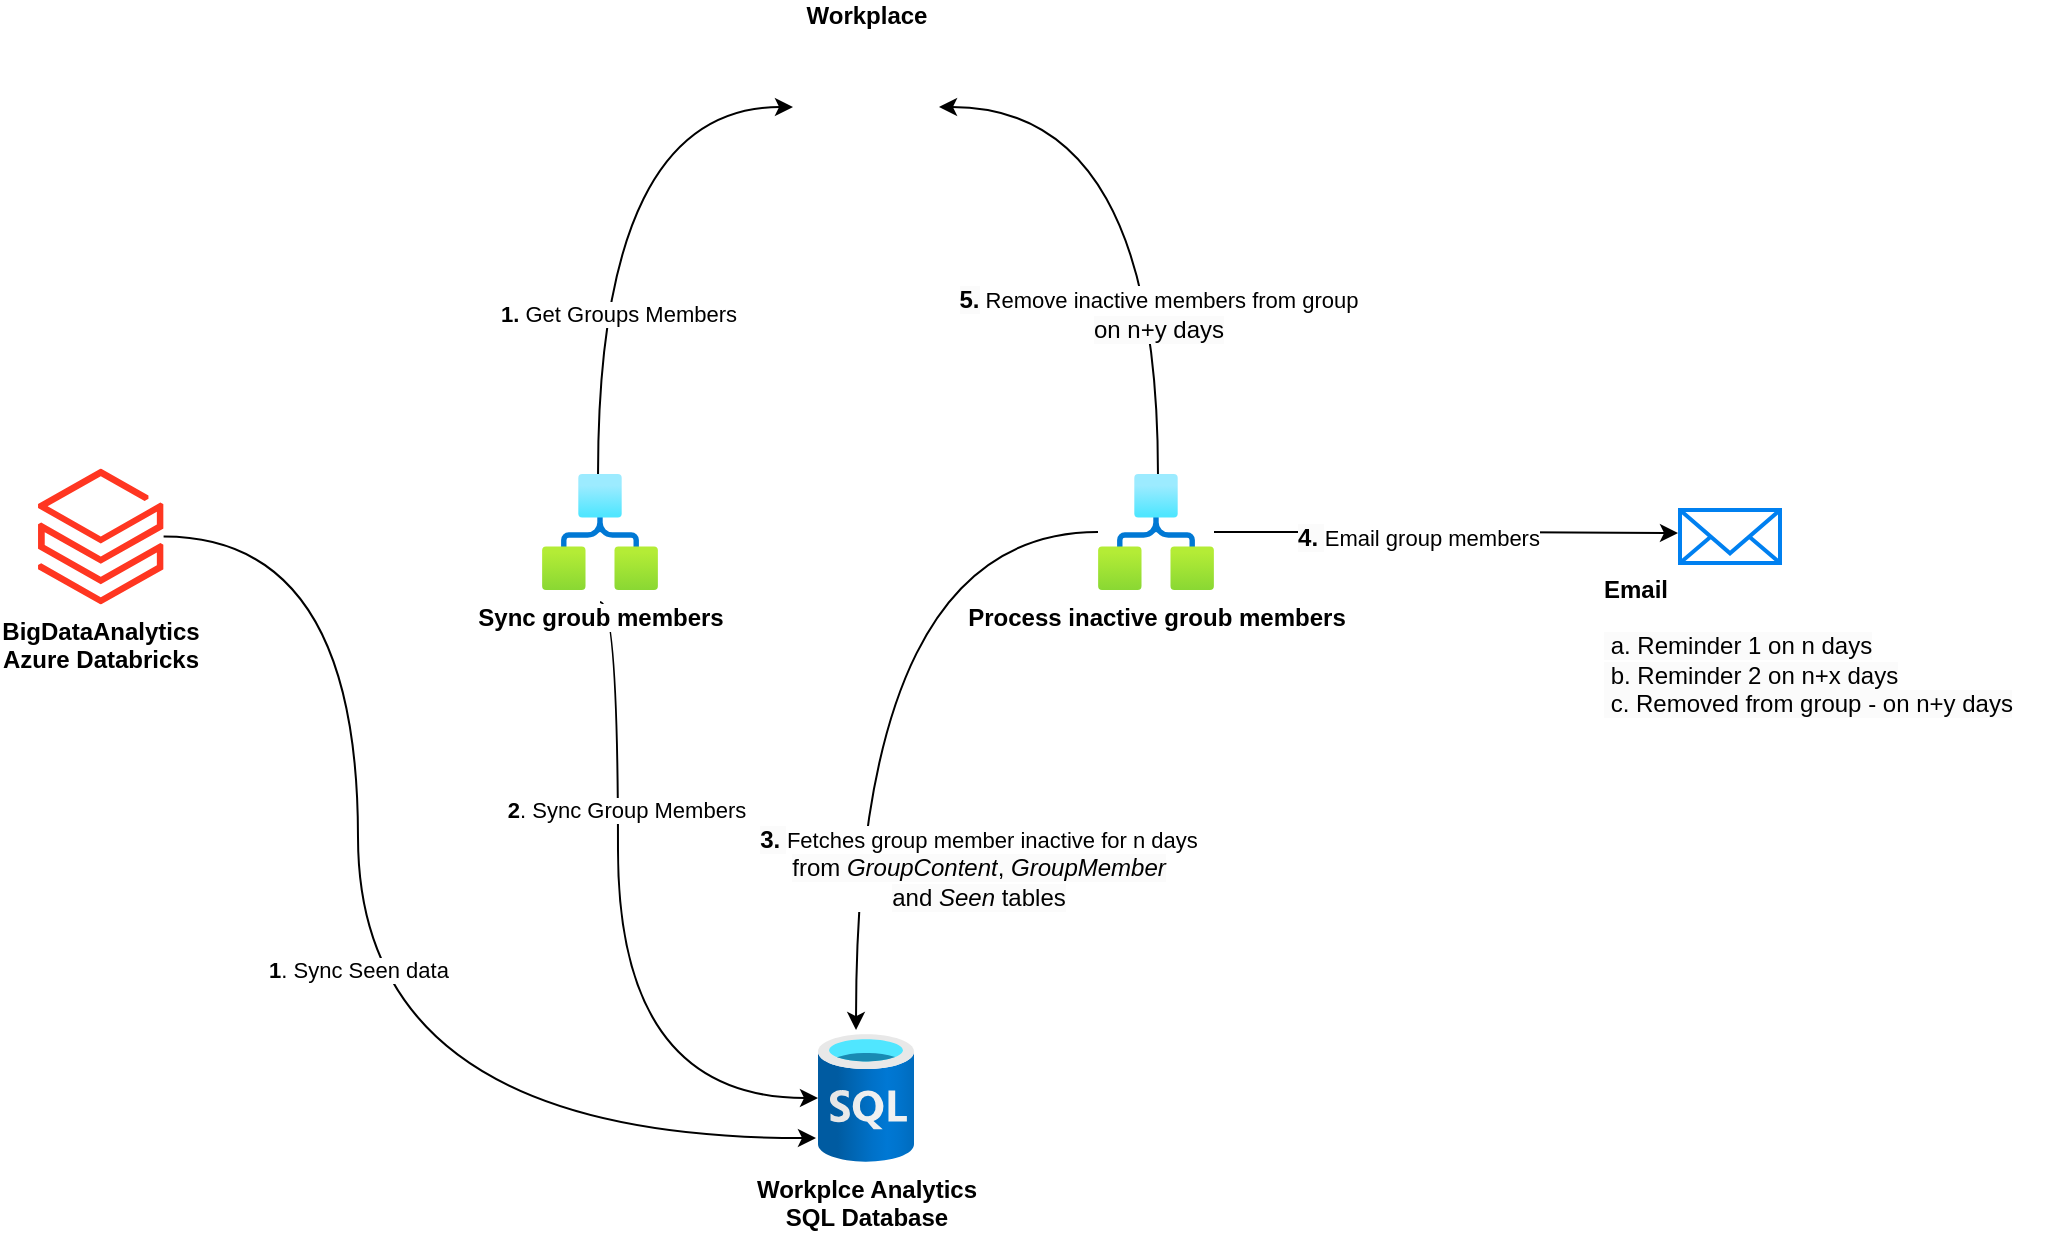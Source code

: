 <mxfile version="21.7.5" type="github">
  <diagram name="Page-1" id="O4I6horIVgjZpuEEm73X">
    <mxGraphModel dx="1730" dy="1578" grid="1" gridSize="10" guides="1" tooltips="1" connect="1" arrows="1" fold="1" page="1" pageScale="1" pageWidth="850" pageHeight="1100" math="0" shadow="0">
      <root>
        <mxCell id="0" />
        <mxCell id="1" parent="0" />
        <mxCell id="4m4jQbIAZqwAoaxDc_Ss-1" value="&lt;b&gt;Workplace&lt;/b&gt;" style="shape=image;html=1;verticalAlign=bottom;verticalLabelPosition=top;labelBackgroundColor=#ffffff;imageAspect=0;aspect=fixed;image=https://cdn1.iconfinder.com/data/icons/social-media-2106/24/social_media_social_media_logo_workplace-128.png;labelPosition=center;align=center;" parent="1" vertex="1">
          <mxGeometry x="37.5" y="-120" width="73" height="73" as="geometry" />
        </mxCell>
        <mxCell id="4m4jQbIAZqwAoaxDc_Ss-2" value="&lt;b&gt;Workplce Analytics&lt;br&gt;SQL Database&lt;br&gt;&lt;/b&gt;" style="aspect=fixed;html=1;points=[];align=center;image;fontSize=12;image=img/lib/azure2/databases/SQL_Database.svg;" parent="1" vertex="1">
          <mxGeometry x="50" y="380" width="48" height="64" as="geometry" />
        </mxCell>
        <mxCell id="4m4jQbIAZqwAoaxDc_Ss-4" style="edgeStyle=orthogonalEdgeStyle;rounded=0;orthogonalLoop=1;jettySize=auto;html=1;entryX=0.396;entryY=-0.031;entryDx=0;entryDy=0;entryPerimeter=0;curved=1;" parent="1" source="4m4jQbIAZqwAoaxDc_Ss-3" target="4m4jQbIAZqwAoaxDc_Ss-2" edge="1">
          <mxGeometry relative="1" as="geometry" />
        </mxCell>
        <mxCell id="-HJDN0PHnJaeZ9SQUdy2-9" value="&lt;b style=&quot;border-color: var(--border-color); font-size: 12px; text-align: left; background-color: rgb(251, 251, 251);&quot;&gt;3.&amp;nbsp;&lt;/b&gt;Fetches group member inactive for n days&lt;br style=&quot;border-color: var(--border-color); font-size: 12px; text-align: left; background-color: rgb(251, 251, 251);&quot;&gt;&lt;span style=&quot;font-size: 12px; text-align: left; background-color: rgb(251, 251, 251);&quot;&gt;from&amp;nbsp;&lt;/span&gt;&lt;i style=&quot;border-color: var(--border-color); font-size: 12px; text-align: left; background-color: rgb(251, 251, 251);&quot;&gt;GroupContent&lt;/i&gt;&lt;span style=&quot;font-size: 12px; text-align: left; background-color: rgb(251, 251, 251);&quot;&gt;,&amp;nbsp;&lt;/span&gt;&lt;i style=&quot;border-color: var(--border-color); font-size: 12px; text-align: left; background-color: rgb(251, 251, 251);&quot;&gt;GroupMember&lt;br style=&quot;border-color: var(--border-color);&quot;&gt;&lt;/i&gt;&lt;span style=&quot;font-size: 12px; text-align: left; background-color: rgb(251, 251, 251);&quot;&gt;and&amp;nbsp;&lt;/span&gt;&lt;i style=&quot;border-color: var(--border-color); font-size: 12px; text-align: left; background-color: rgb(251, 251, 251);&quot;&gt;Seen&amp;nbsp;&lt;/i&gt;&lt;span style=&quot;font-size: 12px; text-align: left; background-color: rgb(251, 251, 251);&quot;&gt;tables&lt;/span&gt;" style="edgeLabel;html=1;align=center;verticalAlign=middle;resizable=0;points=[];" vertex="1" connectable="0" parent="4m4jQbIAZqwAoaxDc_Ss-4">
          <mxGeometry x="0.18" y="26" relative="1" as="geometry">
            <mxPoint x="35" y="70" as="offset" />
          </mxGeometry>
        </mxCell>
        <mxCell id="-HJDN0PHnJaeZ9SQUdy2-11" style="edgeStyle=orthogonalEdgeStyle;rounded=0;orthogonalLoop=1;jettySize=auto;html=1;entryX=-0.02;entryY=0.434;entryDx=0;entryDy=0;entryPerimeter=0;" edge="1" parent="1" source="4m4jQbIAZqwAoaxDc_Ss-3" target="4m4jQbIAZqwAoaxDc_Ss-7">
          <mxGeometry relative="1" as="geometry" />
        </mxCell>
        <mxCell id="-HJDN0PHnJaeZ9SQUdy2-15" value="&lt;b style=&quot;border-color: var(--border-color); font-size: 12px; text-align: left; background-color: rgb(251, 251, 251);&quot;&gt;4.&amp;nbsp;&lt;/b&gt;Email group members" style="edgeLabel;html=1;align=center;verticalAlign=middle;resizable=0;points=[];" vertex="1" connectable="0" parent="-HJDN0PHnJaeZ9SQUdy2-11">
          <mxGeometry x="-0.128" y="-3" relative="1" as="geometry">
            <mxPoint as="offset" />
          </mxGeometry>
        </mxCell>
        <mxCell id="-HJDN0PHnJaeZ9SQUdy2-13" value="&lt;b style=&quot;border-color: var(--border-color); font-size: 12px; background-color: rgb(251, 251, 251);&quot;&gt;5.&lt;/b&gt;&amp;nbsp;Remove inactive members from group&lt;br style=&quot;border-color: var(--border-color); font-size: 12px; background-color: rgb(251, 251, 251);&quot;&gt;&lt;span style=&quot;font-size: 12px; background-color: rgb(251, 251, 251);&quot;&gt;on n+y days&lt;/span&gt;" style="edgeStyle=orthogonalEdgeStyle;rounded=0;orthogonalLoop=1;jettySize=auto;html=1;entryX=1;entryY=0.5;entryDx=0;entryDy=0;exitX=0.517;exitY=0;exitDx=0;exitDy=0;exitPerimeter=0;curved=1;" edge="1" parent="1" source="4m4jQbIAZqwAoaxDc_Ss-3" target="4m4jQbIAZqwAoaxDc_Ss-1">
          <mxGeometry x="-0.454" relative="1" as="geometry">
            <mxPoint as="offset" />
          </mxGeometry>
        </mxCell>
        <mxCell id="4m4jQbIAZqwAoaxDc_Ss-3" value="&lt;b&gt;Process inactive groub members&lt;/b&gt;" style="aspect=fixed;html=1;points=[];align=center;image;fontSize=12;image=img/lib/azure2/internet_of_things/Logic_Apps.svg;" parent="1" vertex="1">
          <mxGeometry x="190" y="100" width="58" height="58" as="geometry" />
        </mxCell>
        <mxCell id="4m4jQbIAZqwAoaxDc_Ss-7" value="" style="html=1;verticalLabelPosition=bottom;align=center;labelBackgroundColor=#ffffff;verticalAlign=top;strokeWidth=2;strokeColor=#0080F0;shadow=0;dashed=0;shape=mxgraph.ios7.icons.mail;" parent="1" vertex="1">
          <mxGeometry x="481" y="118" width="50" height="26.5" as="geometry" />
        </mxCell>
        <mxCell id="4m4jQbIAZqwAoaxDc_Ss-8" value="&lt;b&gt;Email&lt;/b&gt;&lt;br&gt;&lt;br&gt;&lt;span style=&quot;color: rgb(0, 0, 0); font-family: Helvetica; font-size: 12px; font-style: normal; font-variant-ligatures: normal; font-variant-caps: normal; font-weight: 400; letter-spacing: normal; orphans: 2; text-indent: 0px; text-transform: none; widows: 2; word-spacing: 0px; -webkit-text-stroke-width: 0px; background-color: rgb(251, 251, 251); text-decoration-thickness: initial; text-decoration-style: initial; text-decoration-color: initial; float: none; display: inline !important;&quot;&gt;&lt;span style=&quot;white-space: pre;&quot;&gt; &lt;/span&gt;a. Reminder 1 on n days&lt;/span&gt;&lt;br style=&quot;border-color: var(--border-color); color: rgb(0, 0, 0); font-family: Helvetica; font-size: 12px; font-style: normal; font-variant-ligatures: normal; font-variant-caps: normal; font-weight: 400; letter-spacing: normal; orphans: 2; text-indent: 0px; text-transform: none; widows: 2; word-spacing: 0px; -webkit-text-stroke-width: 0px; background-color: rgb(251, 251, 251); text-decoration-thickness: initial; text-decoration-style: initial; text-decoration-color: initial;&quot;&gt;&lt;span style=&quot;border-color: var(--border-color); color: rgb(0, 0, 0); font-family: Helvetica; font-size: 12px; font-style: normal; font-variant-ligatures: normal; font-variant-caps: normal; font-weight: 400; letter-spacing: normal; orphans: 2; text-indent: 0px; text-transform: none; widows: 2; word-spacing: 0px; -webkit-text-stroke-width: 0px; background-color: rgb(251, 251, 251); text-decoration-thickness: initial; text-decoration-style: initial; text-decoration-color: initial;&quot;&gt;&lt;/span&gt;&lt;span style=&quot;color: rgb(0, 0, 0); font-family: Helvetica; font-size: 12px; font-style: normal; font-variant-ligatures: normal; font-variant-caps: normal; font-weight: 400; letter-spacing: normal; orphans: 2; text-indent: 0px; text-transform: none; widows: 2; word-spacing: 0px; -webkit-text-stroke-width: 0px; background-color: rgb(251, 251, 251); text-decoration-thickness: initial; text-decoration-style: initial; text-decoration-color: initial; float: none; display: inline !important;&quot;&gt;&lt;span style=&quot;white-space: pre;&quot;&gt; &lt;/span&gt;b. Reminder 2 on n+x days&lt;/span&gt;&lt;br style=&quot;border-color: var(--border-color); color: rgb(0, 0, 0); font-family: Helvetica; font-size: 12px; font-style: normal; font-variant-ligatures: normal; font-variant-caps: normal; font-weight: 400; letter-spacing: normal; orphans: 2; text-indent: 0px; text-transform: none; widows: 2; word-spacing: 0px; -webkit-text-stroke-width: 0px; background-color: rgb(251, 251, 251); text-decoration-thickness: initial; text-decoration-style: initial; text-decoration-color: initial;&quot;&gt;&lt;span style=&quot;color: rgb(0, 0, 0); font-family: Helvetica; font-size: 12px; font-style: normal; font-variant-ligatures: normal; font-variant-caps: normal; font-weight: 400; letter-spacing: normal; orphans: 2; text-indent: 0px; text-transform: none; widows: 2; word-spacing: 0px; -webkit-text-stroke-width: 0px; background-color: rgb(251, 251, 251); text-decoration-thickness: initial; text-decoration-style: initial; text-decoration-color: initial; float: none; display: inline !important;&quot;&gt;&lt;span style=&quot;white-space: pre;&quot;&gt; &lt;/span&gt;c. Removed from group - on n+y days&lt;/span&gt;" style="text;html=1;align=left;verticalAlign=middle;resizable=0;points=[];autosize=1;strokeColor=none;fillColor=none;" parent="1" vertex="1">
          <mxGeometry x="441" y="140.5" width="230" height="90" as="geometry" />
        </mxCell>
        <mxCell id="-HJDN0PHnJaeZ9SQUdy2-7" style="edgeStyle=orthogonalEdgeStyle;rounded=0;orthogonalLoop=1;jettySize=auto;html=1;entryX=0;entryY=0.5;entryDx=0;entryDy=0;curved=1;exitX=0.483;exitY=0;exitDx=0;exitDy=0;exitPerimeter=0;" edge="1" parent="1" source="-HJDN0PHnJaeZ9SQUdy2-6" target="4m4jQbIAZqwAoaxDc_Ss-1">
          <mxGeometry relative="1" as="geometry" />
        </mxCell>
        <mxCell id="-HJDN0PHnJaeZ9SQUdy2-8" value="&lt;b&gt;1.&lt;/b&gt; Get Groups Members" style="edgeLabel;html=1;align=center;verticalAlign=middle;resizable=0;points=[];" vertex="1" connectable="0" parent="-HJDN0PHnJaeZ9SQUdy2-7">
          <mxGeometry x="-0.428" y="-43" relative="1" as="geometry">
            <mxPoint x="-33" as="offset" />
          </mxGeometry>
        </mxCell>
        <mxCell id="-HJDN0PHnJaeZ9SQUdy2-10" style="edgeStyle=orthogonalEdgeStyle;rounded=0;orthogonalLoop=1;jettySize=auto;html=1;entryX=0;entryY=0.5;entryDx=0;entryDy=0;entryPerimeter=0;curved=1;exitX=0.5;exitY=1.103;exitDx=0;exitDy=0;exitPerimeter=0;" edge="1" parent="1" source="-HJDN0PHnJaeZ9SQUdy2-6" target="4m4jQbIAZqwAoaxDc_Ss-2">
          <mxGeometry relative="1" as="geometry">
            <Array as="points">
              <mxPoint x="-50" y="164" />
              <mxPoint x="-50" y="412" />
            </Array>
          </mxGeometry>
        </mxCell>
        <mxCell id="-HJDN0PHnJaeZ9SQUdy2-16" value="&lt;b&gt;2&lt;/b&gt;. Sync Group Members" style="edgeLabel;html=1;align=center;verticalAlign=middle;resizable=0;points=[];" vertex="1" connectable="0" parent="-HJDN0PHnJaeZ9SQUdy2-10">
          <mxGeometry x="-0.367" y="4" relative="1" as="geometry">
            <mxPoint as="offset" />
          </mxGeometry>
        </mxCell>
        <mxCell id="-HJDN0PHnJaeZ9SQUdy2-6" value="&lt;b&gt;Sync groub members&lt;/b&gt;" style="aspect=fixed;html=1;points=[];align=center;image;fontSize=12;image=img/lib/azure2/internet_of_things/Logic_Apps.svg;" vertex="1" parent="1">
          <mxGeometry x="-88" y="100" width="58" height="58" as="geometry" />
        </mxCell>
        <mxCell id="-HJDN0PHnJaeZ9SQUdy2-14" value="&lt;b&gt;1&lt;/b&gt;. Sync Seen data" style="edgeStyle=orthogonalEdgeStyle;rounded=0;orthogonalLoop=1;jettySize=auto;html=1;entryX=-0.021;entryY=0.813;entryDx=0;entryDy=0;entryPerimeter=0;curved=1;" edge="1" parent="1" source="-HJDN0PHnJaeZ9SQUdy2-12" target="4m4jQbIAZqwAoaxDc_Ss-2">
          <mxGeometry relative="1" as="geometry">
            <Array as="points">
              <mxPoint x="-180" y="131" />
              <mxPoint x="-180" y="432" />
            </Array>
          </mxGeometry>
        </mxCell>
        <mxCell id="-HJDN0PHnJaeZ9SQUdy2-12" value="&lt;b&gt;BigDataAnalytics&lt;br&gt;Azure Databricks&lt;/b&gt;" style="aspect=fixed;html=1;points=[];align=center;image;fontSize=12;image=img/lib/azure2/analytics/Azure_Databricks.svg;labelBackgroundColor=default;labelBorderColor=none;fontColor=default;" vertex="1" parent="1">
          <mxGeometry x="-340.0" y="97.25" width="62.8" height="68" as="geometry" />
        </mxCell>
      </root>
    </mxGraphModel>
  </diagram>
</mxfile>

